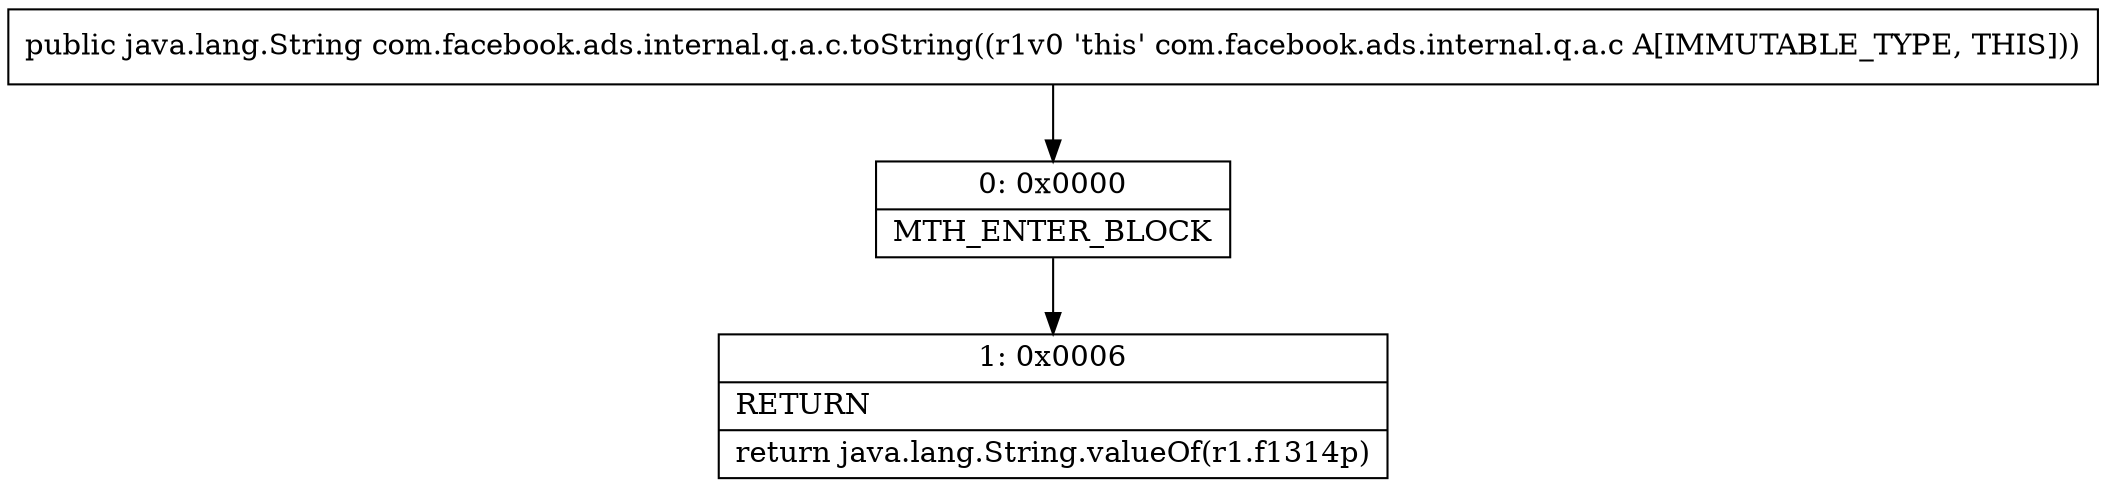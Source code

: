 digraph "CFG forcom.facebook.ads.internal.q.a.c.toString()Ljava\/lang\/String;" {
Node_0 [shape=record,label="{0\:\ 0x0000|MTH_ENTER_BLOCK\l}"];
Node_1 [shape=record,label="{1\:\ 0x0006|RETURN\l|return java.lang.String.valueOf(r1.f1314p)\l}"];
MethodNode[shape=record,label="{public java.lang.String com.facebook.ads.internal.q.a.c.toString((r1v0 'this' com.facebook.ads.internal.q.a.c A[IMMUTABLE_TYPE, THIS])) }"];
MethodNode -> Node_0;
Node_0 -> Node_1;
}

